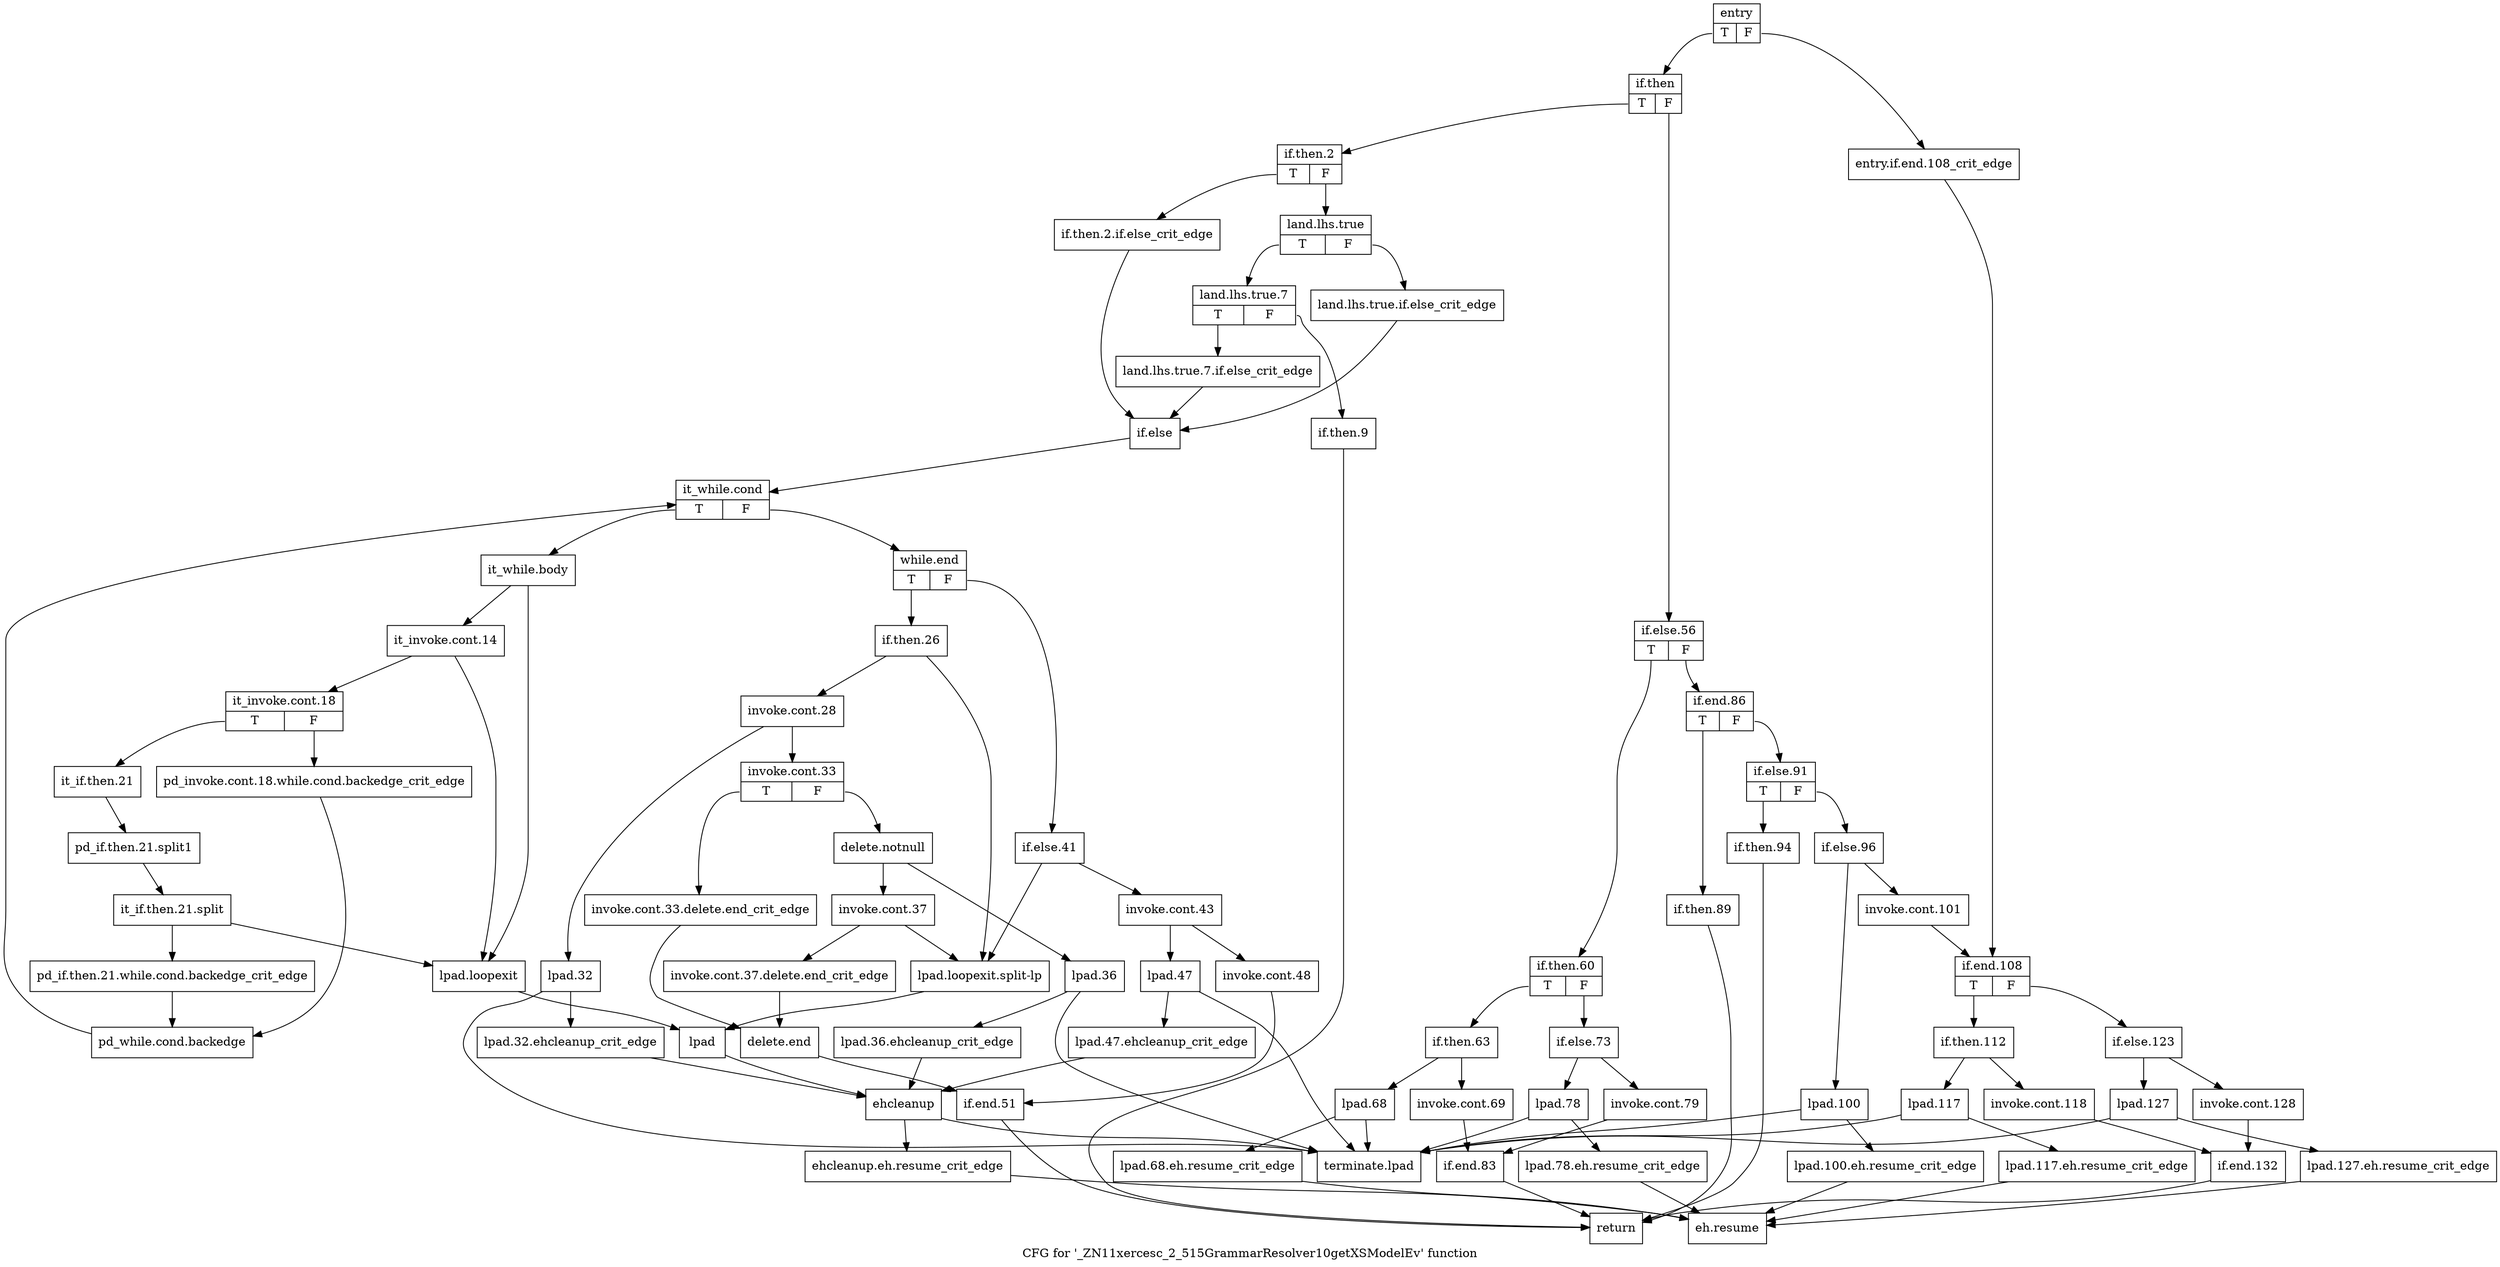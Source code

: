 digraph "CFG for '_ZN11xercesc_2_515GrammarResolver10getXSModelEv' function" {
	label="CFG for '_ZN11xercesc_2_515GrammarResolver10getXSModelEv' function";

	Node0x2b8e620 [shape=record,label="{entry|{<s0>T|<s1>F}}"];
	Node0x2b8e620:s0 -> Node0x2b8e6c0;
	Node0x2b8e620:s1 -> Node0x2b8e670;
	Node0x2b8e670 [shape=record,label="{entry.if.end.108_crit_edge}"];
	Node0x2b8e670 -> Node0x2b8f980;
	Node0x2b8e6c0 [shape=record,label="{if.then|{<s0>T|<s1>F}}"];
	Node0x2b8e6c0:s0 -> Node0x2b8e710;
	Node0x2b8e6c0:s1 -> Node0x2b8f390;
	Node0x2b8e710 [shape=record,label="{if.then.2|{<s0>T|<s1>F}}"];
	Node0x2b8e710:s0 -> Node0x2b8e760;
	Node0x2b8e710:s1 -> Node0x2b8e7b0;
	Node0x2b8e760 [shape=record,label="{if.then.2.if.else_crit_edge}"];
	Node0x2b8e760 -> Node0x2b8e940;
	Node0x2b8e7b0 [shape=record,label="{land.lhs.true|{<s0>T|<s1>F}}"];
	Node0x2b8e7b0:s0 -> Node0x2b8e850;
	Node0x2b8e7b0:s1 -> Node0x2b8e800;
	Node0x2b8e800 [shape=record,label="{land.lhs.true.if.else_crit_edge}"];
	Node0x2b8e800 -> Node0x2b8e940;
	Node0x2b8e850 [shape=record,label="{land.lhs.true.7|{<s0>T|<s1>F}}"];
	Node0x2b8e850:s0 -> Node0x2b8e8a0;
	Node0x2b8e850:s1 -> Node0x2b8e8f0;
	Node0x2b8e8a0 [shape=record,label="{land.lhs.true.7.if.else_crit_edge}"];
	Node0x2b8e8a0 -> Node0x2b8e940;
	Node0x2b8e8f0 [shape=record,label="{if.then.9}"];
	Node0x2b8e8f0 -> Node0x2b8fca0;
	Node0x2b8e940 [shape=record,label="{if.else}"];
	Node0x2b8e940 -> Node0x2b8e990;
	Node0x2b8e990 [shape=record,label="{it_while.cond|{<s0>T|<s1>F}}"];
	Node0x2b8e990:s0 -> Node0x2b8e9e0;
	Node0x2b8e990:s1 -> Node0x2b8ed00;
	Node0x2b8e9e0 [shape=record,label="{it_while.body}"];
	Node0x2b8e9e0 -> Node0x2b8ea30;
	Node0x2b8e9e0 -> Node0x2b8ec10;
	Node0x2b8ea30 [shape=record,label="{it_invoke.cont.14}"];
	Node0x2b8ea30 -> Node0x2b8ea80;
	Node0x2b8ea30 -> Node0x2b8ec10;
	Node0x2b8ea80 [shape=record,label="{it_invoke.cont.18|{<s0>T|<s1>F}}"];
	Node0x2b8ea80:s0 -> Node0x2b8eb20;
	Node0x2b8ea80:s1 -> Node0x2b8ead0;
	Node0x2b8ead0 [shape=record,label="{pd_invoke.cont.18.while.cond.backedge_crit_edge}"];
	Node0x2b8ead0 -> Node0x2b8ebc0;
	Node0x2b8eb20 [shape=record,label="{it_if.then.21}"];
	Node0x2b8eb20 -> Node0xaa384f0;
	Node0xaa384f0 [shape=record,label="{pd_if.then.21.split1}"];
	Node0xaa384f0 -> Node0xaa5cec0;
	Node0xaa5cec0 [shape=record,label="{it_if.then.21.split}"];
	Node0xaa5cec0 -> Node0x2b8eb70;
	Node0xaa5cec0 -> Node0x2b8ec10;
	Node0x2b8eb70 [shape=record,label="{pd_if.then.21.while.cond.backedge_crit_edge}"];
	Node0x2b8eb70 -> Node0x2b8ebc0;
	Node0x2b8ebc0 [shape=record,label="{pd_while.cond.backedge}"];
	Node0x2b8ebc0 -> Node0x2b8e990;
	Node0x2b8ec10 [shape=record,label="{lpad.loopexit}"];
	Node0x2b8ec10 -> Node0x2b8ecb0;
	Node0x2b8ec60 [shape=record,label="{lpad.loopexit.split-lp}"];
	Node0x2b8ec60 -> Node0x2b8ecb0;
	Node0x2b8ecb0 [shape=record,label="{lpad}"];
	Node0x2b8ecb0 -> Node0x2b8f2f0;
	Node0x2b8ed00 [shape=record,label="{while.end|{<s0>T|<s1>F}}"];
	Node0x2b8ed00:s0 -> Node0x2b8ed50;
	Node0x2b8ed00:s1 -> Node0x2b8f110;
	Node0x2b8ed50 [shape=record,label="{if.then.26}"];
	Node0x2b8ed50 -> Node0x2b8eda0;
	Node0x2b8ed50 -> Node0x2b8ec60;
	Node0x2b8eda0 [shape=record,label="{invoke.cont.28}"];
	Node0x2b8eda0 -> Node0x2b8edf0;
	Node0x2b8eda0 -> Node0x2b8efd0;
	Node0x2b8edf0 [shape=record,label="{invoke.cont.33|{<s0>T|<s1>F}}"];
	Node0x2b8edf0:s0 -> Node0x2b8ee40;
	Node0x2b8edf0:s1 -> Node0x2b8ee90;
	Node0x2b8ee40 [shape=record,label="{invoke.cont.33.delete.end_crit_edge}"];
	Node0x2b8ee40 -> Node0x2b8ef80;
	Node0x2b8ee90 [shape=record,label="{delete.notnull}"];
	Node0x2b8ee90 -> Node0x2b8eee0;
	Node0x2b8ee90 -> Node0x2b8f070;
	Node0x2b8eee0 [shape=record,label="{invoke.cont.37}"];
	Node0x2b8eee0 -> Node0x2b8ef30;
	Node0x2b8eee0 -> Node0x2b8ec60;
	Node0x2b8ef30 [shape=record,label="{invoke.cont.37.delete.end_crit_edge}"];
	Node0x2b8ef30 -> Node0x2b8ef80;
	Node0x2b8ef80 [shape=record,label="{delete.end}"];
	Node0x2b8ef80 -> Node0x2b8f2a0;
	Node0x2b8efd0 [shape=record,label="{lpad.32}"];
	Node0x2b8efd0 -> Node0x2b8f020;
	Node0x2b8efd0 -> Node0x2b8fd40;
	Node0x2b8f020 [shape=record,label="{lpad.32.ehcleanup_crit_edge}"];
	Node0x2b8f020 -> Node0x2b8f2f0;
	Node0x2b8f070 [shape=record,label="{lpad.36}"];
	Node0x2b8f070 -> Node0x2b8f0c0;
	Node0x2b8f070 -> Node0x2b8fd40;
	Node0x2b8f0c0 [shape=record,label="{lpad.36.ehcleanup_crit_edge}"];
	Node0x2b8f0c0 -> Node0x2b8f2f0;
	Node0x2b8f110 [shape=record,label="{if.else.41}"];
	Node0x2b8f110 -> Node0x2b8f160;
	Node0x2b8f110 -> Node0x2b8ec60;
	Node0x2b8f160 [shape=record,label="{invoke.cont.43}"];
	Node0x2b8f160 -> Node0x2b8f1b0;
	Node0x2b8f160 -> Node0x2b8f200;
	Node0x2b8f1b0 [shape=record,label="{invoke.cont.48}"];
	Node0x2b8f1b0 -> Node0x2b8f2a0;
	Node0x2b8f200 [shape=record,label="{lpad.47}"];
	Node0x2b8f200 -> Node0x2b8f250;
	Node0x2b8f200 -> Node0x2b8fd40;
	Node0x2b8f250 [shape=record,label="{lpad.47.ehcleanup_crit_edge}"];
	Node0x2b8f250 -> Node0x2b8f2f0;
	Node0x2b8f2a0 [shape=record,label="{if.end.51}"];
	Node0x2b8f2a0 -> Node0x2b8fca0;
	Node0x2b8f2f0 [shape=record,label="{ehcleanup}"];
	Node0x2b8f2f0 -> Node0x2b8f340;
	Node0x2b8f2f0 -> Node0x2b8fd40;
	Node0x2b8f340 [shape=record,label="{ehcleanup.eh.resume_crit_edge}"];
	Node0x2b8f340 -> Node0x2b8fcf0;
	Node0x2b8f390 [shape=record,label="{if.else.56|{<s0>T|<s1>F}}"];
	Node0x2b8f390:s0 -> Node0x2b8f3e0;
	Node0x2b8f390:s1 -> Node0x2b8f700;
	Node0x2b8f3e0 [shape=record,label="{if.then.60|{<s0>T|<s1>F}}"];
	Node0x2b8f3e0:s0 -> Node0x2b8f430;
	Node0x2b8f3e0:s1 -> Node0x2b8f570;
	Node0x2b8f430 [shape=record,label="{if.then.63}"];
	Node0x2b8f430 -> Node0x2b8f480;
	Node0x2b8f430 -> Node0x2b8f4d0;
	Node0x2b8f480 [shape=record,label="{invoke.cont.69}"];
	Node0x2b8f480 -> Node0x2b8f6b0;
	Node0x2b8f4d0 [shape=record,label="{lpad.68}"];
	Node0x2b8f4d0 -> Node0x2b8f520;
	Node0x2b8f4d0 -> Node0x2b8fd40;
	Node0x2b8f520 [shape=record,label="{lpad.68.eh.resume_crit_edge}"];
	Node0x2b8f520 -> Node0x2b8fcf0;
	Node0x2b8f570 [shape=record,label="{if.else.73}"];
	Node0x2b8f570 -> Node0x2b8f5c0;
	Node0x2b8f570 -> Node0x2b8f610;
	Node0x2b8f5c0 [shape=record,label="{invoke.cont.79}"];
	Node0x2b8f5c0 -> Node0x2b8f6b0;
	Node0x2b8f610 [shape=record,label="{lpad.78}"];
	Node0x2b8f610 -> Node0x2b8f660;
	Node0x2b8f610 -> Node0x2b8fd40;
	Node0x2b8f660 [shape=record,label="{lpad.78.eh.resume_crit_edge}"];
	Node0x2b8f660 -> Node0x2b8fcf0;
	Node0x2b8f6b0 [shape=record,label="{if.end.83}"];
	Node0x2b8f6b0 -> Node0x2b8fca0;
	Node0x2b8f700 [shape=record,label="{if.end.86|{<s0>T|<s1>F}}"];
	Node0x2b8f700:s0 -> Node0x2b8f750;
	Node0x2b8f700:s1 -> Node0x2b8f7a0;
	Node0x2b8f750 [shape=record,label="{if.then.89}"];
	Node0x2b8f750 -> Node0x2b8fca0;
	Node0x2b8f7a0 [shape=record,label="{if.else.91|{<s0>T|<s1>F}}"];
	Node0x2b8f7a0:s0 -> Node0x2b8f7f0;
	Node0x2b8f7a0:s1 -> Node0x2b8f840;
	Node0x2b8f7f0 [shape=record,label="{if.then.94}"];
	Node0x2b8f7f0 -> Node0x2b8fca0;
	Node0x2b8f840 [shape=record,label="{if.else.96}"];
	Node0x2b8f840 -> Node0x2b8f890;
	Node0x2b8f840 -> Node0x2b8f8e0;
	Node0x2b8f890 [shape=record,label="{invoke.cont.101}"];
	Node0x2b8f890 -> Node0x2b8f980;
	Node0x2b8f8e0 [shape=record,label="{lpad.100}"];
	Node0x2b8f8e0 -> Node0x2b8f930;
	Node0x2b8f8e0 -> Node0x2b8fd40;
	Node0x2b8f930 [shape=record,label="{lpad.100.eh.resume_crit_edge}"];
	Node0x2b8f930 -> Node0x2b8fcf0;
	Node0x2b8f980 [shape=record,label="{if.end.108|{<s0>T|<s1>F}}"];
	Node0x2b8f980:s0 -> Node0x2b8f9d0;
	Node0x2b8f980:s1 -> Node0x2b8fb10;
	Node0x2b8f9d0 [shape=record,label="{if.then.112}"];
	Node0x2b8f9d0 -> Node0x2b8fa20;
	Node0x2b8f9d0 -> Node0x2b8fa70;
	Node0x2b8fa20 [shape=record,label="{invoke.cont.118}"];
	Node0x2b8fa20 -> Node0x2b8fc50;
	Node0x2b8fa70 [shape=record,label="{lpad.117}"];
	Node0x2b8fa70 -> Node0x2b8fac0;
	Node0x2b8fa70 -> Node0x2b8fd40;
	Node0x2b8fac0 [shape=record,label="{lpad.117.eh.resume_crit_edge}"];
	Node0x2b8fac0 -> Node0x2b8fcf0;
	Node0x2b8fb10 [shape=record,label="{if.else.123}"];
	Node0x2b8fb10 -> Node0x2b8fb60;
	Node0x2b8fb10 -> Node0x2b8fbb0;
	Node0x2b8fb60 [shape=record,label="{invoke.cont.128}"];
	Node0x2b8fb60 -> Node0x2b8fc50;
	Node0x2b8fbb0 [shape=record,label="{lpad.127}"];
	Node0x2b8fbb0 -> Node0x2b8fc00;
	Node0x2b8fbb0 -> Node0x2b8fd40;
	Node0x2b8fc00 [shape=record,label="{lpad.127.eh.resume_crit_edge}"];
	Node0x2b8fc00 -> Node0x2b8fcf0;
	Node0x2b8fc50 [shape=record,label="{if.end.132}"];
	Node0x2b8fc50 -> Node0x2b8fca0;
	Node0x2b8fca0 [shape=record,label="{return}"];
	Node0x2b8fcf0 [shape=record,label="{eh.resume}"];
	Node0x2b8fd40 [shape=record,label="{terminate.lpad}"];
}
